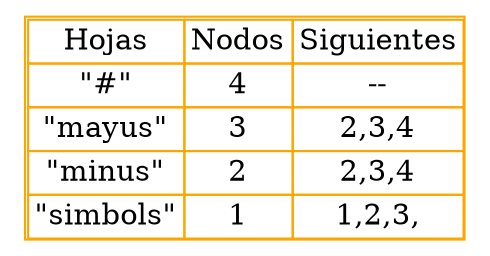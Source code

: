 digraph G{
tbl [
shape=plaintext
label=<
<table color='orange' cellspacing='0'>
<tr><td>Hojas</td><td>Nodos</td><td>Siguientes</td></tr>
<tr><td>"#"</td><td>4</td><td>--</td></tr>
<tr><td>"mayus"</td><td>3</td><td>2,3,4</td></tr>
<tr><td>"minus"</td><td>2</td><td>2,3,4</td></tr>
<tr><td>"simbols"</td><td>1</td><td>1,2,3,</td></tr>
</table>
>];
}

